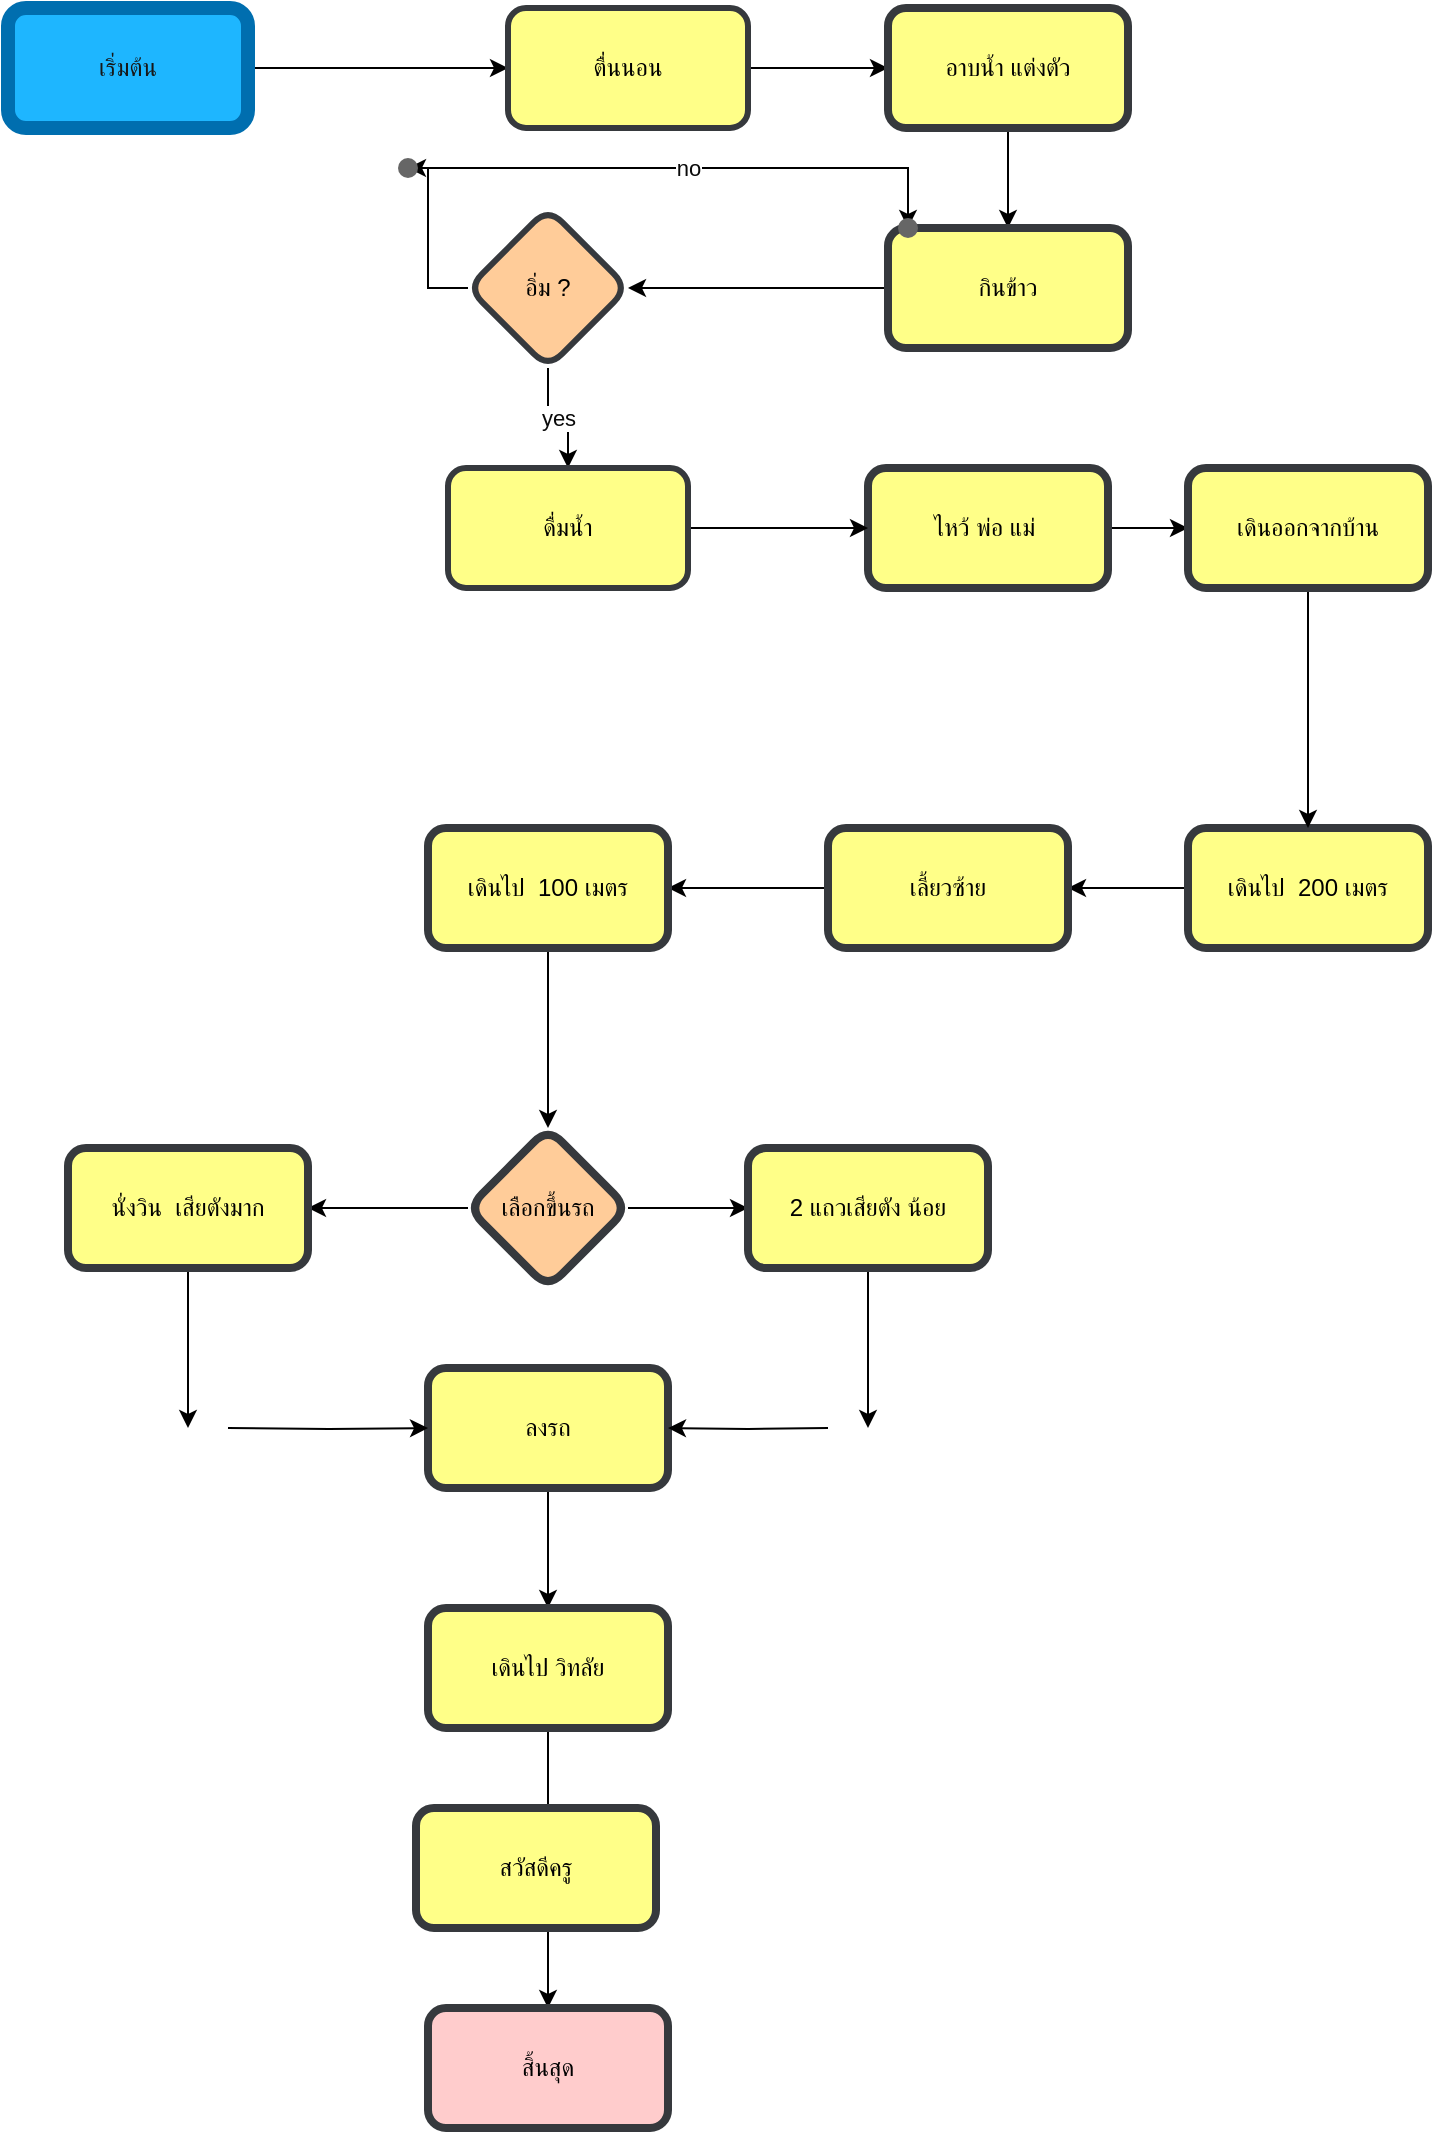 <mxfile version="20.6.0" type="github">
  <diagram id="_6pVJwHXq_FTHLXTKnQr" name="หน้า-1">
    <mxGraphModel dx="868" dy="482" grid="1" gridSize="10" guides="1" tooltips="1" connect="1" arrows="1" fold="1" page="1" pageScale="1" pageWidth="827" pageHeight="1169" math="0" shadow="0">
      <root>
        <mxCell id="0" />
        <mxCell id="1" parent="0" />
        <mxCell id="8HvW_vS1uHmzm4nAxKLs-3" style="edgeStyle=orthogonalEdgeStyle;rounded=0;orthogonalLoop=1;jettySize=auto;html=1;" edge="1" parent="1" source="8HvW_vS1uHmzm4nAxKLs-1" target="8HvW_vS1uHmzm4nAxKLs-2">
          <mxGeometry relative="1" as="geometry" />
        </mxCell>
        <mxCell id="8HvW_vS1uHmzm4nAxKLs-1" value="เริ่มต้น" style="rounded=1;whiteSpace=wrap;html=1;fillColor=#1EB6FF;strokeColor=#006EAF;strokeWidth=7;fontColor=#171717;" vertex="1" parent="1">
          <mxGeometry x="50" y="20" width="120" height="60" as="geometry" />
        </mxCell>
        <mxCell id="8HvW_vS1uHmzm4nAxKLs-5" value="" style="edgeStyle=orthogonalEdgeStyle;rounded=0;orthogonalLoop=1;jettySize=auto;html=1;" edge="1" parent="1" source="8HvW_vS1uHmzm4nAxKLs-2" target="8HvW_vS1uHmzm4nAxKLs-4">
          <mxGeometry relative="1" as="geometry" />
        </mxCell>
        <mxCell id="8HvW_vS1uHmzm4nAxKLs-2" value="ตื่นนอน" style="whiteSpace=wrap;html=1;fillColor=#ffff88;strokeColor=#36393d;rounded=1;strokeWidth=3;" vertex="1" parent="1">
          <mxGeometry x="300" y="20" width="120" height="60" as="geometry" />
        </mxCell>
        <mxCell id="8HvW_vS1uHmzm4nAxKLs-9" value="" style="edgeStyle=orthogonalEdgeStyle;rounded=0;orthogonalLoop=1;jettySize=auto;html=1;" edge="1" parent="1" source="8HvW_vS1uHmzm4nAxKLs-4" target="8HvW_vS1uHmzm4nAxKLs-8">
          <mxGeometry relative="1" as="geometry" />
        </mxCell>
        <mxCell id="8HvW_vS1uHmzm4nAxKLs-4" value="อาบน้ำ แต่งตัว" style="whiteSpace=wrap;html=1;fillColor=#ffff88;strokeColor=#36393d;rounded=1;strokeWidth=4;" vertex="1" parent="1">
          <mxGeometry x="490" y="20" width="120" height="60" as="geometry" />
        </mxCell>
        <mxCell id="8HvW_vS1uHmzm4nAxKLs-27" style="edgeStyle=orthogonalEdgeStyle;rounded=0;orthogonalLoop=1;jettySize=auto;html=1;exitX=0;exitY=0.5;exitDx=0;exitDy=0;entryX=1;entryY=0.5;entryDx=0;entryDy=0;fontColor=#0A0A0A;" edge="1" parent="1" source="8HvW_vS1uHmzm4nAxKLs-8" target="8HvW_vS1uHmzm4nAxKLs-26">
          <mxGeometry relative="1" as="geometry" />
        </mxCell>
        <mxCell id="8HvW_vS1uHmzm4nAxKLs-8" value="กินข้าว" style="whiteSpace=wrap;html=1;fillColor=#ffff88;strokeColor=#36393d;rounded=1;strokeWidth=4;" vertex="1" parent="1">
          <mxGeometry x="490" y="130" width="120" height="60" as="geometry" />
        </mxCell>
        <mxCell id="8HvW_vS1uHmzm4nAxKLs-44" value="" style="edgeStyle=orthogonalEdgeStyle;rounded=0;orthogonalLoop=1;jettySize=auto;html=1;fontColor=#0A0A0A;" edge="1" parent="1" source="8HvW_vS1uHmzm4nAxKLs-12" target="8HvW_vS1uHmzm4nAxKLs-43">
          <mxGeometry relative="1" as="geometry" />
        </mxCell>
        <mxCell id="8HvW_vS1uHmzm4nAxKLs-12" value="ไหว้ พ่อ แม่&amp;nbsp;" style="whiteSpace=wrap;html=1;fillColor=#ffff88;strokeColor=#36393d;rounded=1;strokeWidth=4;" vertex="1" parent="1">
          <mxGeometry x="480" y="250" width="120" height="60" as="geometry" />
        </mxCell>
        <mxCell id="8HvW_vS1uHmzm4nAxKLs-49" value="" style="edgeStyle=orthogonalEdgeStyle;rounded=0;orthogonalLoop=1;jettySize=auto;html=1;fontColor=#0A0A0A;" edge="1" parent="1" source="8HvW_vS1uHmzm4nAxKLs-14" target="8HvW_vS1uHmzm4nAxKLs-15">
          <mxGeometry relative="1" as="geometry" />
        </mxCell>
        <mxCell id="8HvW_vS1uHmzm4nAxKLs-14" value="เดินไป&amp;nbsp; 200 เมตร" style="whiteSpace=wrap;html=1;fillColor=#ffff88;strokeColor=#36393d;rounded=1;strokeWidth=4;" vertex="1" parent="1">
          <mxGeometry x="640" y="430" width="120" height="60" as="geometry" />
        </mxCell>
        <mxCell id="8HvW_vS1uHmzm4nAxKLs-18" value="" style="edgeStyle=orthogonalEdgeStyle;rounded=0;orthogonalLoop=1;jettySize=auto;html=1;" edge="1" parent="1" source="8HvW_vS1uHmzm4nAxKLs-15" target="8HvW_vS1uHmzm4nAxKLs-17">
          <mxGeometry relative="1" as="geometry" />
        </mxCell>
        <mxCell id="8HvW_vS1uHmzm4nAxKLs-15" value="เลี้ยวซ้าย" style="whiteSpace=wrap;html=1;fillColor=#ffff88;strokeColor=#36393d;rounded=1;strokeWidth=4;" vertex="1" parent="1">
          <mxGeometry x="460" y="430" width="120" height="60" as="geometry" />
        </mxCell>
        <mxCell id="8HvW_vS1uHmzm4nAxKLs-46" value="" style="edgeStyle=orthogonalEdgeStyle;rounded=0;orthogonalLoop=1;jettySize=auto;html=1;fontColor=#0A0A0A;" edge="1" parent="1" source="8HvW_vS1uHmzm4nAxKLs-17" target="8HvW_vS1uHmzm4nAxKLs-20">
          <mxGeometry relative="1" as="geometry" />
        </mxCell>
        <mxCell id="8HvW_vS1uHmzm4nAxKLs-17" value="เดินไป&amp;nbsp; 100 เมตร" style="whiteSpace=wrap;html=1;fillColor=#ffff88;strokeColor=#36393d;rounded=1;strokeWidth=4;" vertex="1" parent="1">
          <mxGeometry x="260" y="430" width="120" height="60" as="geometry" />
        </mxCell>
        <mxCell id="8HvW_vS1uHmzm4nAxKLs-50" value="" style="edgeStyle=orthogonalEdgeStyle;rounded=0;orthogonalLoop=1;jettySize=auto;html=1;fontColor=#0A0A0A;" edge="1" parent="1" source="8HvW_vS1uHmzm4nAxKLs-20" target="8HvW_vS1uHmzm4nAxKLs-22">
          <mxGeometry relative="1" as="geometry" />
        </mxCell>
        <mxCell id="8HvW_vS1uHmzm4nAxKLs-51" value="" style="edgeStyle=orthogonalEdgeStyle;rounded=0;orthogonalLoop=1;jettySize=auto;html=1;fontColor=#0A0A0A;" edge="1" parent="1" source="8HvW_vS1uHmzm4nAxKLs-20" target="8HvW_vS1uHmzm4nAxKLs-23">
          <mxGeometry relative="1" as="geometry" />
        </mxCell>
        <mxCell id="8HvW_vS1uHmzm4nAxKLs-20" value="เลือกขึ้นรถ" style="rhombus;whiteSpace=wrap;html=1;fillColor=#ffcc99;strokeColor=#36393d;rounded=1;strokeWidth=4;" vertex="1" parent="1">
          <mxGeometry x="280" y="580" width="80" height="80" as="geometry" />
        </mxCell>
        <mxCell id="8HvW_vS1uHmzm4nAxKLs-73" value="" style="edgeStyle=orthogonalEdgeStyle;rounded=0;orthogonalLoop=1;jettySize=auto;html=1;fontColor=#171717;" edge="1" parent="1" source="8HvW_vS1uHmzm4nAxKLs-22">
          <mxGeometry relative="1" as="geometry">
            <mxPoint x="140" y="730" as="targetPoint" />
          </mxGeometry>
        </mxCell>
        <mxCell id="8HvW_vS1uHmzm4nAxKLs-22" value="นั่งวิน&amp;nbsp; เสียตังมาก" style="whiteSpace=wrap;html=1;fillColor=#ffff88;strokeColor=#36393d;rounded=1;strokeWidth=4;" vertex="1" parent="1">
          <mxGeometry x="80" y="590" width="120" height="60" as="geometry" />
        </mxCell>
        <mxCell id="8HvW_vS1uHmzm4nAxKLs-70" value="" style="edgeStyle=orthogonalEdgeStyle;rounded=0;orthogonalLoop=1;jettySize=auto;html=1;fontColor=#171717;" edge="1" parent="1" source="8HvW_vS1uHmzm4nAxKLs-23">
          <mxGeometry relative="1" as="geometry">
            <mxPoint x="480" y="730" as="targetPoint" />
          </mxGeometry>
        </mxCell>
        <mxCell id="8HvW_vS1uHmzm4nAxKLs-23" value="2 แถวเสียตัง น้อย" style="whiteSpace=wrap;html=1;fillColor=#ffff88;strokeColor=#36393d;rounded=1;strokeWidth=4;" vertex="1" parent="1">
          <mxGeometry x="420" y="590" width="120" height="60" as="geometry" />
        </mxCell>
        <mxCell id="8HvW_vS1uHmzm4nAxKLs-40" value="" style="edgeStyle=orthogonalEdgeStyle;rounded=0;orthogonalLoop=1;jettySize=auto;html=1;fontColor=#0A0A0A;" edge="1" parent="1" source="8HvW_vS1uHmzm4nAxKLs-26" target="8HvW_vS1uHmzm4nAxKLs-35">
          <mxGeometry relative="1" as="geometry" />
        </mxCell>
        <mxCell id="8HvW_vS1uHmzm4nAxKLs-41" value="yes" style="edgeStyle=orthogonalEdgeStyle;rounded=0;orthogonalLoop=1;jettySize=auto;html=1;fontColor=#0A0A0A;" edge="1" parent="1" source="8HvW_vS1uHmzm4nAxKLs-26" target="8HvW_vS1uHmzm4nAxKLs-32">
          <mxGeometry relative="1" as="geometry" />
        </mxCell>
        <mxCell id="8HvW_vS1uHmzm4nAxKLs-26" value="อิ่ม ?" style="rhombus;whiteSpace=wrap;html=1;fillColor=#ffcc99;strokeColor=#36393d;rounded=1;strokeWidth=3;" vertex="1" parent="1">
          <mxGeometry x="280" y="120" width="80" height="80" as="geometry" />
        </mxCell>
        <mxCell id="8HvW_vS1uHmzm4nAxKLs-48" value="" style="edgeStyle=orthogonalEdgeStyle;rounded=0;orthogonalLoop=1;jettySize=auto;html=1;fontColor=#0A0A0A;" edge="1" parent="1" source="8HvW_vS1uHmzm4nAxKLs-32" target="8HvW_vS1uHmzm4nAxKLs-12">
          <mxGeometry relative="1" as="geometry" />
        </mxCell>
        <mxCell id="8HvW_vS1uHmzm4nAxKLs-32" value="ดื่มน้ำ" style="whiteSpace=wrap;html=1;fillColor=#ffff88;strokeColor=#36393d;sketch=0;rounded=1;strokeWidth=3;" vertex="1" parent="1">
          <mxGeometry x="270" y="250" width="120" height="60" as="geometry" />
        </mxCell>
        <mxCell id="8HvW_vS1uHmzm4nAxKLs-38" value="no" style="edgeStyle=orthogonalEdgeStyle;rounded=0;orthogonalLoop=1;jettySize=auto;html=1;fontColor=#0A0A0A;align=center;" edge="1" parent="1" source="8HvW_vS1uHmzm4nAxKLs-35" target="8HvW_vS1uHmzm4nAxKLs-37">
          <mxGeometry relative="1" as="geometry">
            <Array as="points">
              <mxPoint x="340" y="100" />
              <mxPoint x="340" y="100" />
            </Array>
          </mxGeometry>
        </mxCell>
        <mxCell id="8HvW_vS1uHmzm4nAxKLs-35" value="" style="shape=waypoint;sketch=0;size=6;pointerEvents=1;points=[];fillColor=#f5f5f5;resizable=0;rotatable=0;perimeter=centerPerimeter;snapToPoint=1;strokeColor=#666666;fontColor=#333333;rounded=1;strokeWidth=3;align=center;" vertex="1" parent="1">
          <mxGeometry x="230" y="80" width="40" height="40" as="geometry" />
        </mxCell>
        <mxCell id="8HvW_vS1uHmzm4nAxKLs-37" value="" style="shape=waypoint;sketch=0;size=6;pointerEvents=1;points=[];fillColor=#f5f5f5;resizable=0;rotatable=0;perimeter=centerPerimeter;snapToPoint=1;strokeColor=#666666;fontColor=#333333;rounded=1;strokeWidth=3;" vertex="1" parent="1">
          <mxGeometry x="480" y="110" width="40" height="40" as="geometry" />
        </mxCell>
        <mxCell id="8HvW_vS1uHmzm4nAxKLs-45" style="edgeStyle=orthogonalEdgeStyle;rounded=0;orthogonalLoop=1;jettySize=auto;html=1;fontColor=#0A0A0A;" edge="1" parent="1" source="8HvW_vS1uHmzm4nAxKLs-43" target="8HvW_vS1uHmzm4nAxKLs-14">
          <mxGeometry relative="1" as="geometry" />
        </mxCell>
        <mxCell id="8HvW_vS1uHmzm4nAxKLs-43" value="เดินออกจากบ้าน" style="whiteSpace=wrap;html=1;fillColor=#ffff88;strokeColor=#36393d;rounded=1;strokeWidth=4;" vertex="1" parent="1">
          <mxGeometry x="640" y="250" width="120" height="60" as="geometry" />
        </mxCell>
        <mxCell id="8HvW_vS1uHmzm4nAxKLs-66" value="" style="edgeStyle=orthogonalEdgeStyle;rounded=0;orthogonalLoop=1;jettySize=auto;html=1;fontColor=#0A0A0A;" edge="1" parent="1" source="8HvW_vS1uHmzm4nAxKLs-55" target="8HvW_vS1uHmzm4nAxKLs-60">
          <mxGeometry relative="1" as="geometry" />
        </mxCell>
        <mxCell id="8HvW_vS1uHmzm4nAxKLs-55" value="ลงรถ" style="whiteSpace=wrap;html=1;fillColor=#ffff88;strokeColor=#36393d;rounded=1;strokeWidth=4;" vertex="1" parent="1">
          <mxGeometry x="260" y="700" width="120" height="60" as="geometry" />
        </mxCell>
        <mxCell id="8HvW_vS1uHmzm4nAxKLs-68" value="" style="edgeStyle=orthogonalEdgeStyle;rounded=0;orthogonalLoop=1;jettySize=auto;html=1;fontColor=#0A0A0A;" edge="1" parent="1" source="8HvW_vS1uHmzm4nAxKLs-60" target="8HvW_vS1uHmzm4nAxKLs-67">
          <mxGeometry relative="1" as="geometry" />
        </mxCell>
        <mxCell id="8HvW_vS1uHmzm4nAxKLs-60" value="เดินไป วิทลัย" style="whiteSpace=wrap;html=1;fillColor=#ffff88;strokeColor=#36393d;rounded=1;strokeWidth=4;" vertex="1" parent="1">
          <mxGeometry x="260" y="820" width="120" height="60" as="geometry" />
        </mxCell>
        <mxCell id="8HvW_vS1uHmzm4nAxKLs-61" value="สวัสดีครู" style="whiteSpace=wrap;html=1;fillColor=#ffff88;strokeColor=#36393d;rounded=1;strokeWidth=4;" vertex="1" parent="1">
          <mxGeometry x="254" y="920" width="120" height="60" as="geometry" />
        </mxCell>
        <mxCell id="8HvW_vS1uHmzm4nAxKLs-67" value="สิ้นสุด" style="whiteSpace=wrap;html=1;fillColor=#ffcccc;strokeColor=#36393d;rounded=1;strokeWidth=4;" vertex="1" parent="1">
          <mxGeometry x="260" y="1020" width="120" height="60" as="geometry" />
        </mxCell>
        <mxCell id="8HvW_vS1uHmzm4nAxKLs-71" value="" style="edgeStyle=orthogonalEdgeStyle;rounded=0;orthogonalLoop=1;jettySize=auto;html=1;fontColor=#171717;" edge="1" parent="1" target="8HvW_vS1uHmzm4nAxKLs-55">
          <mxGeometry relative="1" as="geometry">
            <mxPoint x="460" y="730" as="sourcePoint" />
          </mxGeometry>
        </mxCell>
        <mxCell id="8HvW_vS1uHmzm4nAxKLs-74" value="" style="edgeStyle=orthogonalEdgeStyle;rounded=0;orthogonalLoop=1;jettySize=auto;html=1;fontColor=#171717;" edge="1" parent="1" target="8HvW_vS1uHmzm4nAxKLs-55">
          <mxGeometry relative="1" as="geometry">
            <mxPoint x="160" y="730" as="sourcePoint" />
          </mxGeometry>
        </mxCell>
      </root>
    </mxGraphModel>
  </diagram>
</mxfile>
